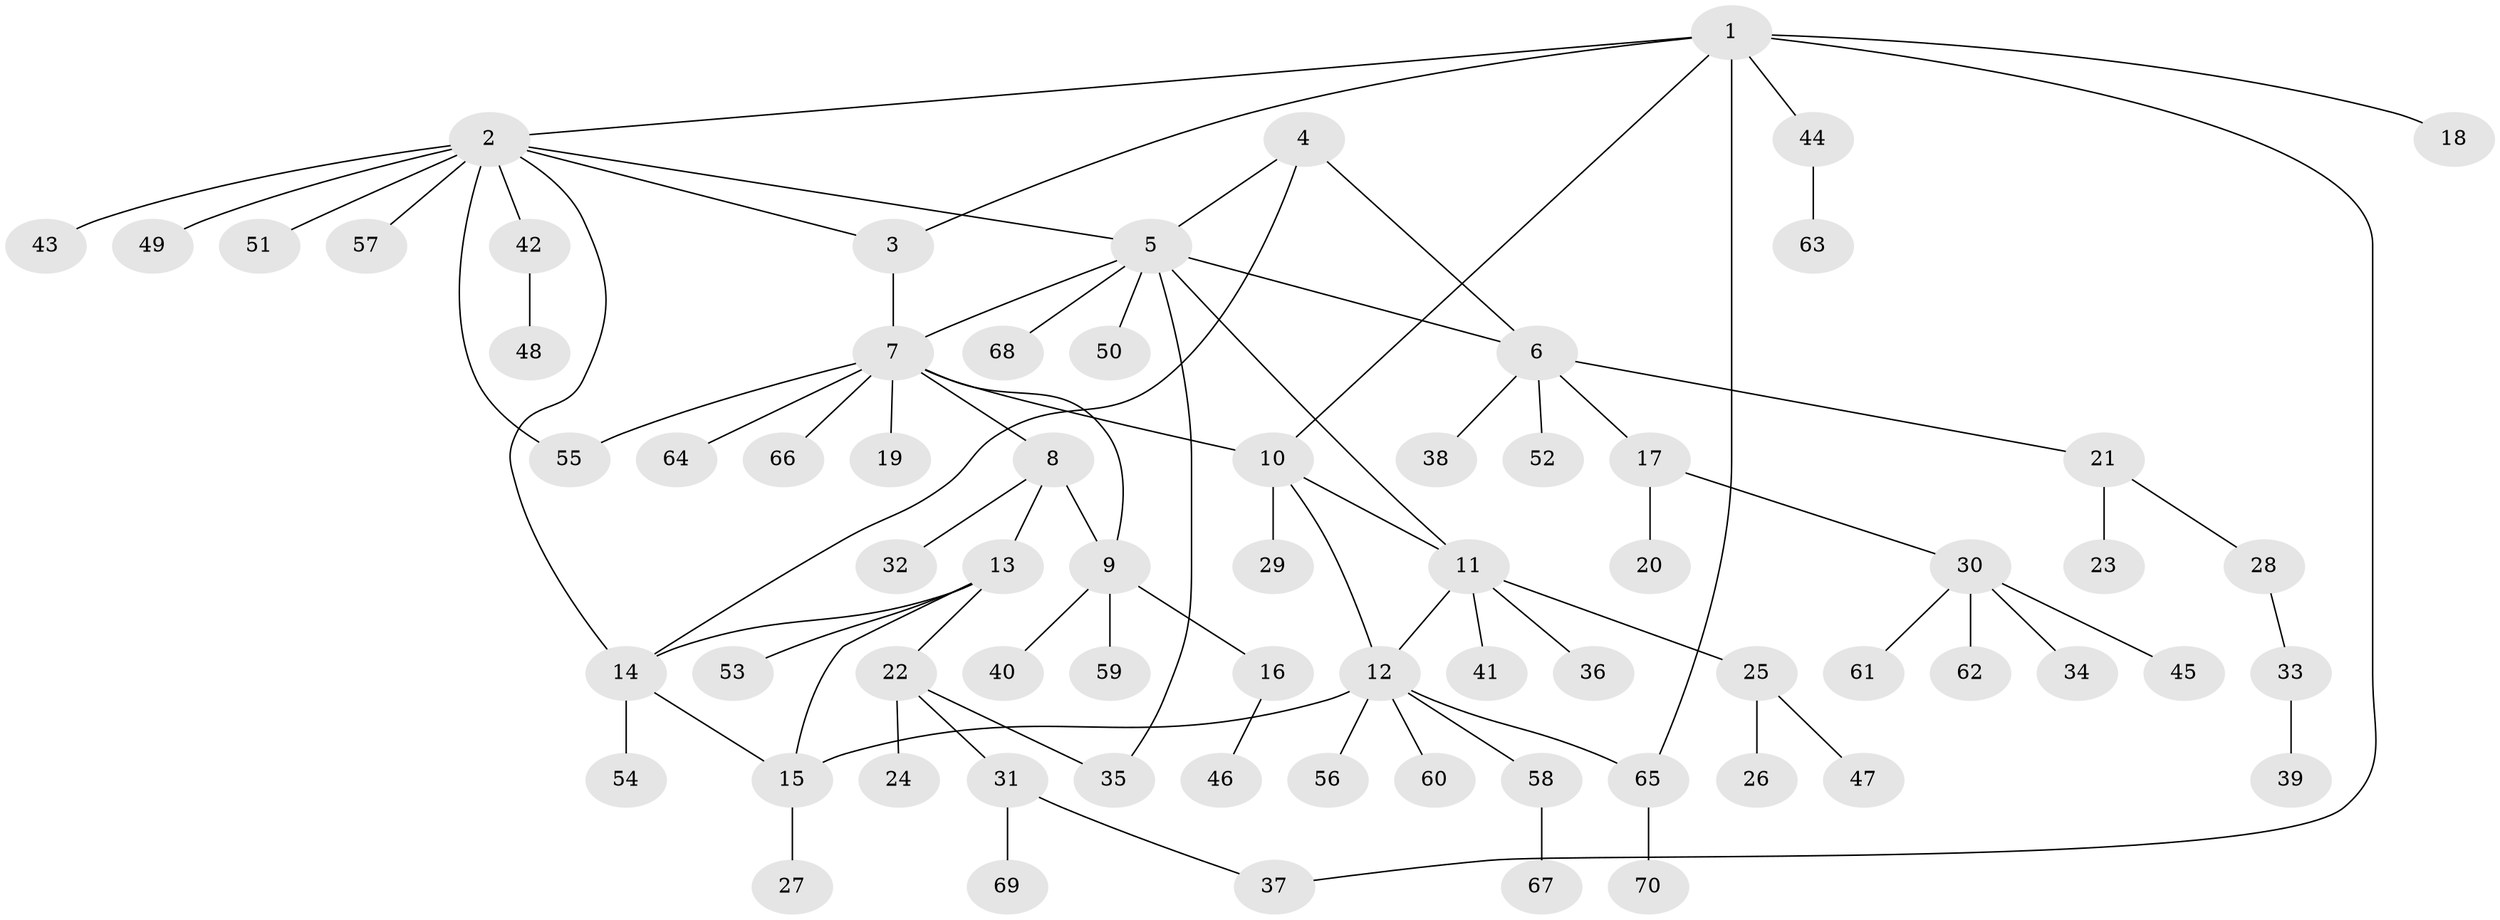 // Generated by graph-tools (version 1.1) at 2025/37/03/09/25 02:37:16]
// undirected, 70 vertices, 84 edges
graph export_dot {
graph [start="1"]
  node [color=gray90,style=filled];
  1;
  2;
  3;
  4;
  5;
  6;
  7;
  8;
  9;
  10;
  11;
  12;
  13;
  14;
  15;
  16;
  17;
  18;
  19;
  20;
  21;
  22;
  23;
  24;
  25;
  26;
  27;
  28;
  29;
  30;
  31;
  32;
  33;
  34;
  35;
  36;
  37;
  38;
  39;
  40;
  41;
  42;
  43;
  44;
  45;
  46;
  47;
  48;
  49;
  50;
  51;
  52;
  53;
  54;
  55;
  56;
  57;
  58;
  59;
  60;
  61;
  62;
  63;
  64;
  65;
  66;
  67;
  68;
  69;
  70;
  1 -- 2;
  1 -- 3;
  1 -- 10;
  1 -- 18;
  1 -- 37;
  1 -- 44;
  1 -- 65;
  2 -- 3;
  2 -- 5;
  2 -- 14;
  2 -- 42;
  2 -- 43;
  2 -- 49;
  2 -- 51;
  2 -- 55;
  2 -- 57;
  3 -- 7;
  4 -- 5;
  4 -- 6;
  4 -- 14;
  5 -- 6;
  5 -- 7;
  5 -- 11;
  5 -- 35;
  5 -- 50;
  5 -- 68;
  6 -- 17;
  6 -- 21;
  6 -- 38;
  6 -- 52;
  7 -- 8;
  7 -- 9;
  7 -- 10;
  7 -- 19;
  7 -- 55;
  7 -- 64;
  7 -- 66;
  8 -- 9;
  8 -- 13;
  8 -- 32;
  9 -- 16;
  9 -- 40;
  9 -- 59;
  10 -- 11;
  10 -- 12;
  10 -- 29;
  11 -- 12;
  11 -- 25;
  11 -- 36;
  11 -- 41;
  12 -- 15;
  12 -- 56;
  12 -- 58;
  12 -- 60;
  12 -- 65;
  13 -- 14;
  13 -- 15;
  13 -- 22;
  13 -- 53;
  14 -- 15;
  14 -- 54;
  15 -- 27;
  16 -- 46;
  17 -- 20;
  17 -- 30;
  21 -- 23;
  21 -- 28;
  22 -- 24;
  22 -- 31;
  22 -- 35;
  25 -- 26;
  25 -- 47;
  28 -- 33;
  30 -- 34;
  30 -- 45;
  30 -- 61;
  30 -- 62;
  31 -- 37;
  31 -- 69;
  33 -- 39;
  42 -- 48;
  44 -- 63;
  58 -- 67;
  65 -- 70;
}
